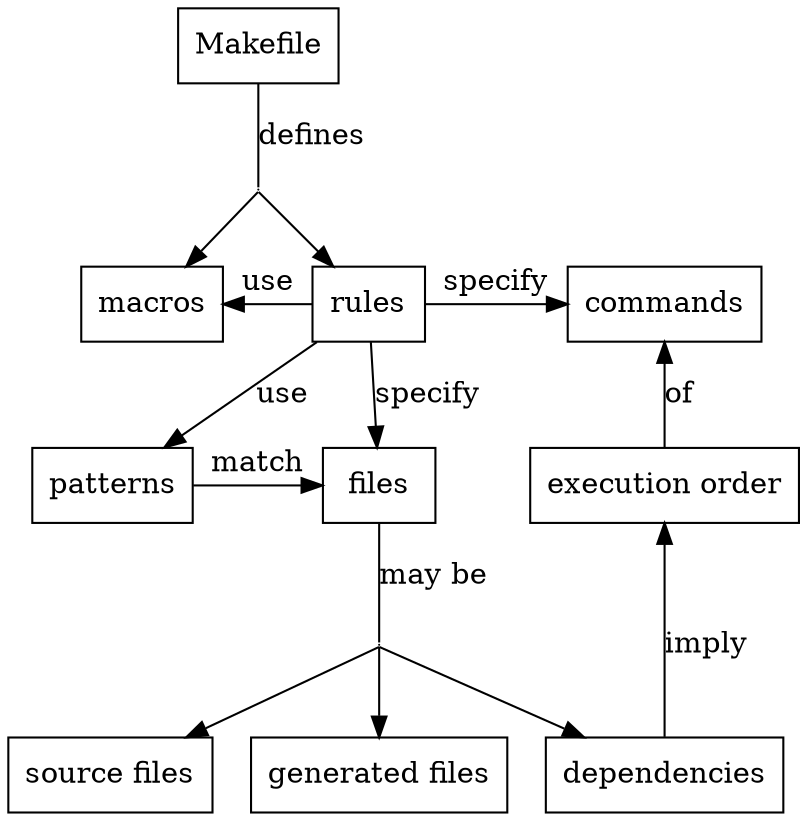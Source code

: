 digraph conda_concepts {
    node [shape = rectangle];
    Makefile
    macros
    rules
    commands
    patterns
    files
    dependencies
    "source files"
    "generated files"
    "execution order"

    {
      rank=same
      rankdir=LR
      macros
      rules
      commands
      macros -> rules [style=invis]
    }

    {
      rank=same
      rankdir=LR
      "execution order"
      patterns
      files
    }

    i01 [shape=point, width=0, height=0]
    i03 [shape=point, width=0, height=0]

    Makefile -> i01 [ dir="none", label="defines" ]
      i01 -> rules
      i01 -> macros
    rules -> files [ label="specify" ]
    rules -> patterns [ label="use" ]
    rules -> macros [ label="use" ]
    rules -> commands [ label="specify" ]
    files -> i03 [ dir="none", label="may be" ]
      i03 -> "source files"
      i03 -> "generated files"
      i03 -> dependencies
    patterns -> files [ label="match" ]
    dependencies -> "execution order" [ label="imply" ]
    "execution order" -> commands [ label="of" ]
}
